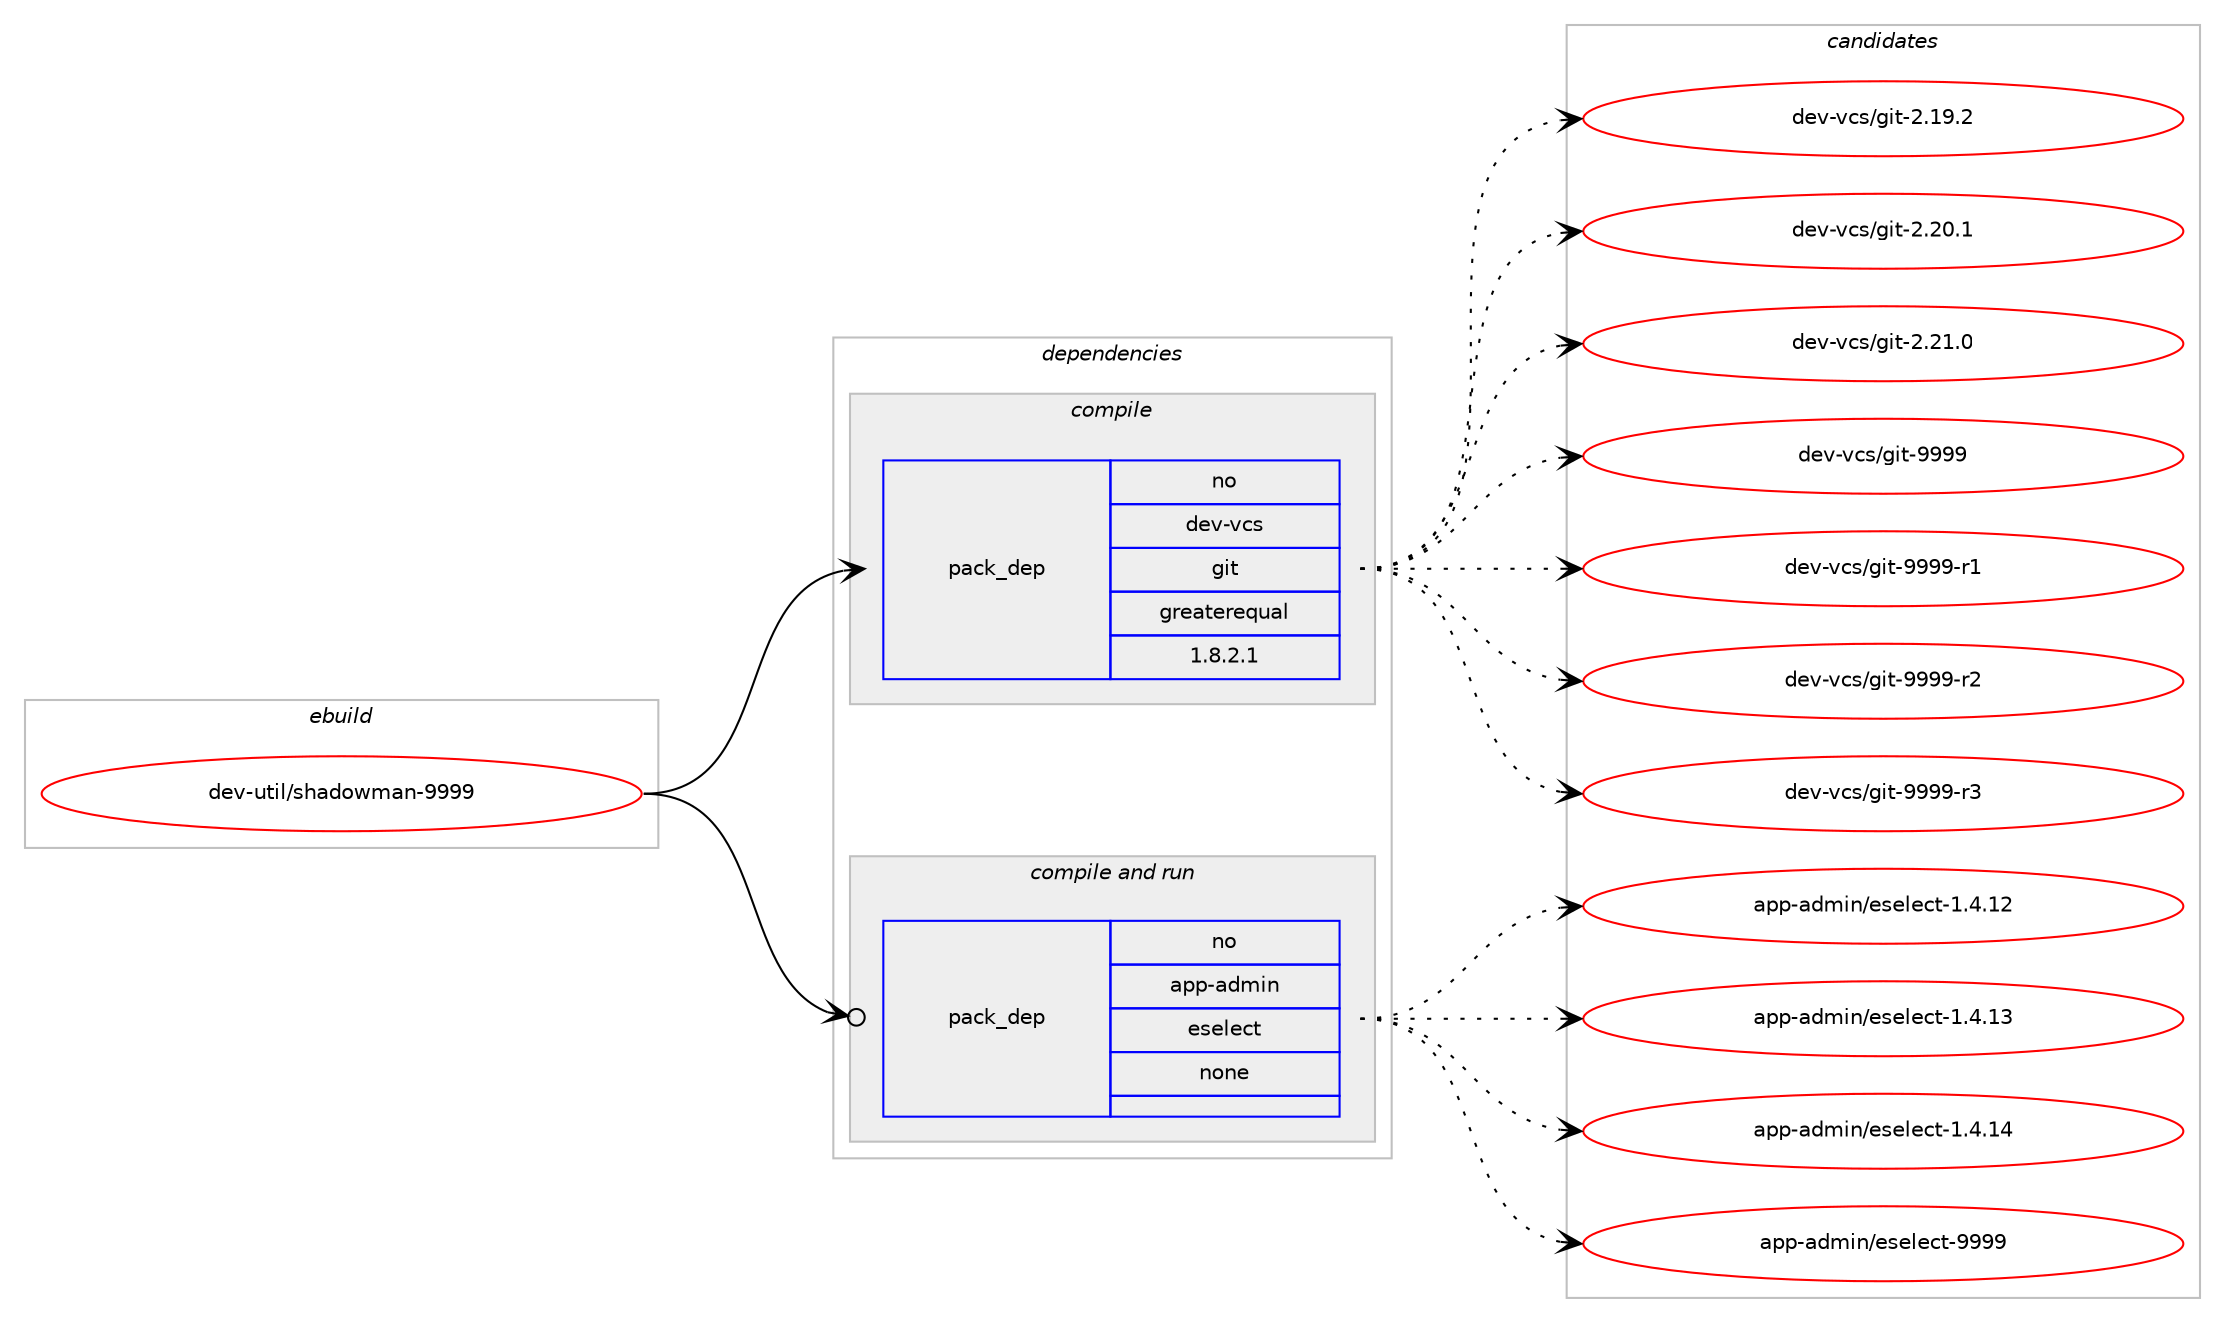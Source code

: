 digraph prolog {

# *************
# Graph options
# *************

newrank=true;
concentrate=true;
compound=true;
graph [rankdir=LR,fontname=Helvetica,fontsize=10,ranksep=1.5];#, ranksep=2.5, nodesep=0.2];
edge  [arrowhead=vee];
node  [fontname=Helvetica,fontsize=10];

# **********
# The ebuild
# **********

subgraph cluster_leftcol {
color=gray;
rank=same;
label=<<i>ebuild</i>>;
id [label="dev-util/shadowman-9999", color=red, width=4, href="../dev-util/shadowman-9999.svg"];
}

# ****************
# The dependencies
# ****************

subgraph cluster_midcol {
color=gray;
label=<<i>dependencies</i>>;
subgraph cluster_compile {
fillcolor="#eeeeee";
style=filled;
label=<<i>compile</i>>;
subgraph pack1100255 {
dependency1549031 [label=<<TABLE BORDER="0" CELLBORDER="1" CELLSPACING="0" CELLPADDING="4" WIDTH="220"><TR><TD ROWSPAN="6" CELLPADDING="30">pack_dep</TD></TR><TR><TD WIDTH="110">no</TD></TR><TR><TD>dev-vcs</TD></TR><TR><TD>git</TD></TR><TR><TD>greaterequal</TD></TR><TR><TD>1.8.2.1</TD></TR></TABLE>>, shape=none, color=blue];
}
id:e -> dependency1549031:w [weight=20,style="solid",arrowhead="vee"];
}
subgraph cluster_compileandrun {
fillcolor="#eeeeee";
style=filled;
label=<<i>compile and run</i>>;
subgraph pack1100256 {
dependency1549032 [label=<<TABLE BORDER="0" CELLBORDER="1" CELLSPACING="0" CELLPADDING="4" WIDTH="220"><TR><TD ROWSPAN="6" CELLPADDING="30">pack_dep</TD></TR><TR><TD WIDTH="110">no</TD></TR><TR><TD>app-admin</TD></TR><TR><TD>eselect</TD></TR><TR><TD>none</TD></TR><TR><TD></TD></TR></TABLE>>, shape=none, color=blue];
}
id:e -> dependency1549032:w [weight=20,style="solid",arrowhead="odotvee"];
}
subgraph cluster_run {
fillcolor="#eeeeee";
style=filled;
label=<<i>run</i>>;
}
}

# **************
# The candidates
# **************

subgraph cluster_choices {
rank=same;
color=gray;
label=<<i>candidates</i>>;

subgraph choice1100255 {
color=black;
nodesep=1;
choice10010111845118991154710310511645504649574650 [label="dev-vcs/git-2.19.2", color=red, width=4,href="../dev-vcs/git-2.19.2.svg"];
choice10010111845118991154710310511645504650484649 [label="dev-vcs/git-2.20.1", color=red, width=4,href="../dev-vcs/git-2.20.1.svg"];
choice10010111845118991154710310511645504650494648 [label="dev-vcs/git-2.21.0", color=red, width=4,href="../dev-vcs/git-2.21.0.svg"];
choice1001011184511899115471031051164557575757 [label="dev-vcs/git-9999", color=red, width=4,href="../dev-vcs/git-9999.svg"];
choice10010111845118991154710310511645575757574511449 [label="dev-vcs/git-9999-r1", color=red, width=4,href="../dev-vcs/git-9999-r1.svg"];
choice10010111845118991154710310511645575757574511450 [label="dev-vcs/git-9999-r2", color=red, width=4,href="../dev-vcs/git-9999-r2.svg"];
choice10010111845118991154710310511645575757574511451 [label="dev-vcs/git-9999-r3", color=red, width=4,href="../dev-vcs/git-9999-r3.svg"];
dependency1549031:e -> choice10010111845118991154710310511645504649574650:w [style=dotted,weight="100"];
dependency1549031:e -> choice10010111845118991154710310511645504650484649:w [style=dotted,weight="100"];
dependency1549031:e -> choice10010111845118991154710310511645504650494648:w [style=dotted,weight="100"];
dependency1549031:e -> choice1001011184511899115471031051164557575757:w [style=dotted,weight="100"];
dependency1549031:e -> choice10010111845118991154710310511645575757574511449:w [style=dotted,weight="100"];
dependency1549031:e -> choice10010111845118991154710310511645575757574511450:w [style=dotted,weight="100"];
dependency1549031:e -> choice10010111845118991154710310511645575757574511451:w [style=dotted,weight="100"];
}
subgraph choice1100256 {
color=black;
nodesep=1;
choice971121124597100109105110471011151011081019911645494652464950 [label="app-admin/eselect-1.4.12", color=red, width=4,href="../app-admin/eselect-1.4.12.svg"];
choice971121124597100109105110471011151011081019911645494652464951 [label="app-admin/eselect-1.4.13", color=red, width=4,href="../app-admin/eselect-1.4.13.svg"];
choice971121124597100109105110471011151011081019911645494652464952 [label="app-admin/eselect-1.4.14", color=red, width=4,href="../app-admin/eselect-1.4.14.svg"];
choice97112112459710010910511047101115101108101991164557575757 [label="app-admin/eselect-9999", color=red, width=4,href="../app-admin/eselect-9999.svg"];
dependency1549032:e -> choice971121124597100109105110471011151011081019911645494652464950:w [style=dotted,weight="100"];
dependency1549032:e -> choice971121124597100109105110471011151011081019911645494652464951:w [style=dotted,weight="100"];
dependency1549032:e -> choice971121124597100109105110471011151011081019911645494652464952:w [style=dotted,weight="100"];
dependency1549032:e -> choice97112112459710010910511047101115101108101991164557575757:w [style=dotted,weight="100"];
}
}

}
